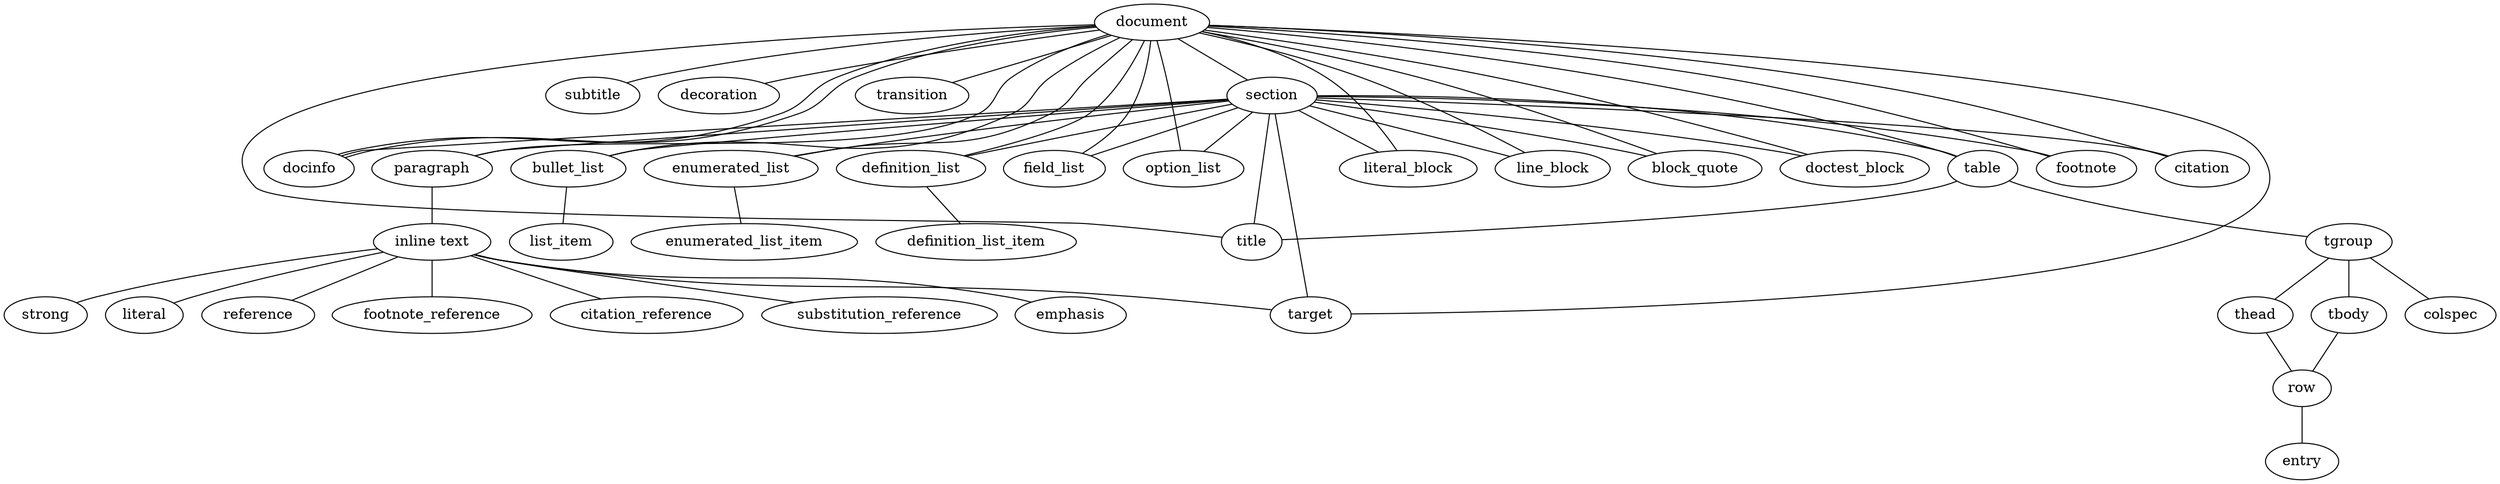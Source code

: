 graph {
  document -- { title subtitle decoration docinfo transition section  }
  section -- { title }
  { document section } -- { paragraph bullet_list enumerated_list definition_list field_list docinfo option_list literal_block line_block block_quote doctest_block table footnote citation target }
  paragraph -- "inline text"
  bullet_list -- list_item
  enumerated_list -- enumerated_list_item
  definition_list -- definition_list_item
  table -- { title tgroup }
  tgroup -- { colspec thead tbody }
  thead -- row
  tbody -- row
  row -- entry
  
  "inline text" -- { emphasis strong literal reference target footnote_reference citation_reference substitution_reference }
}
